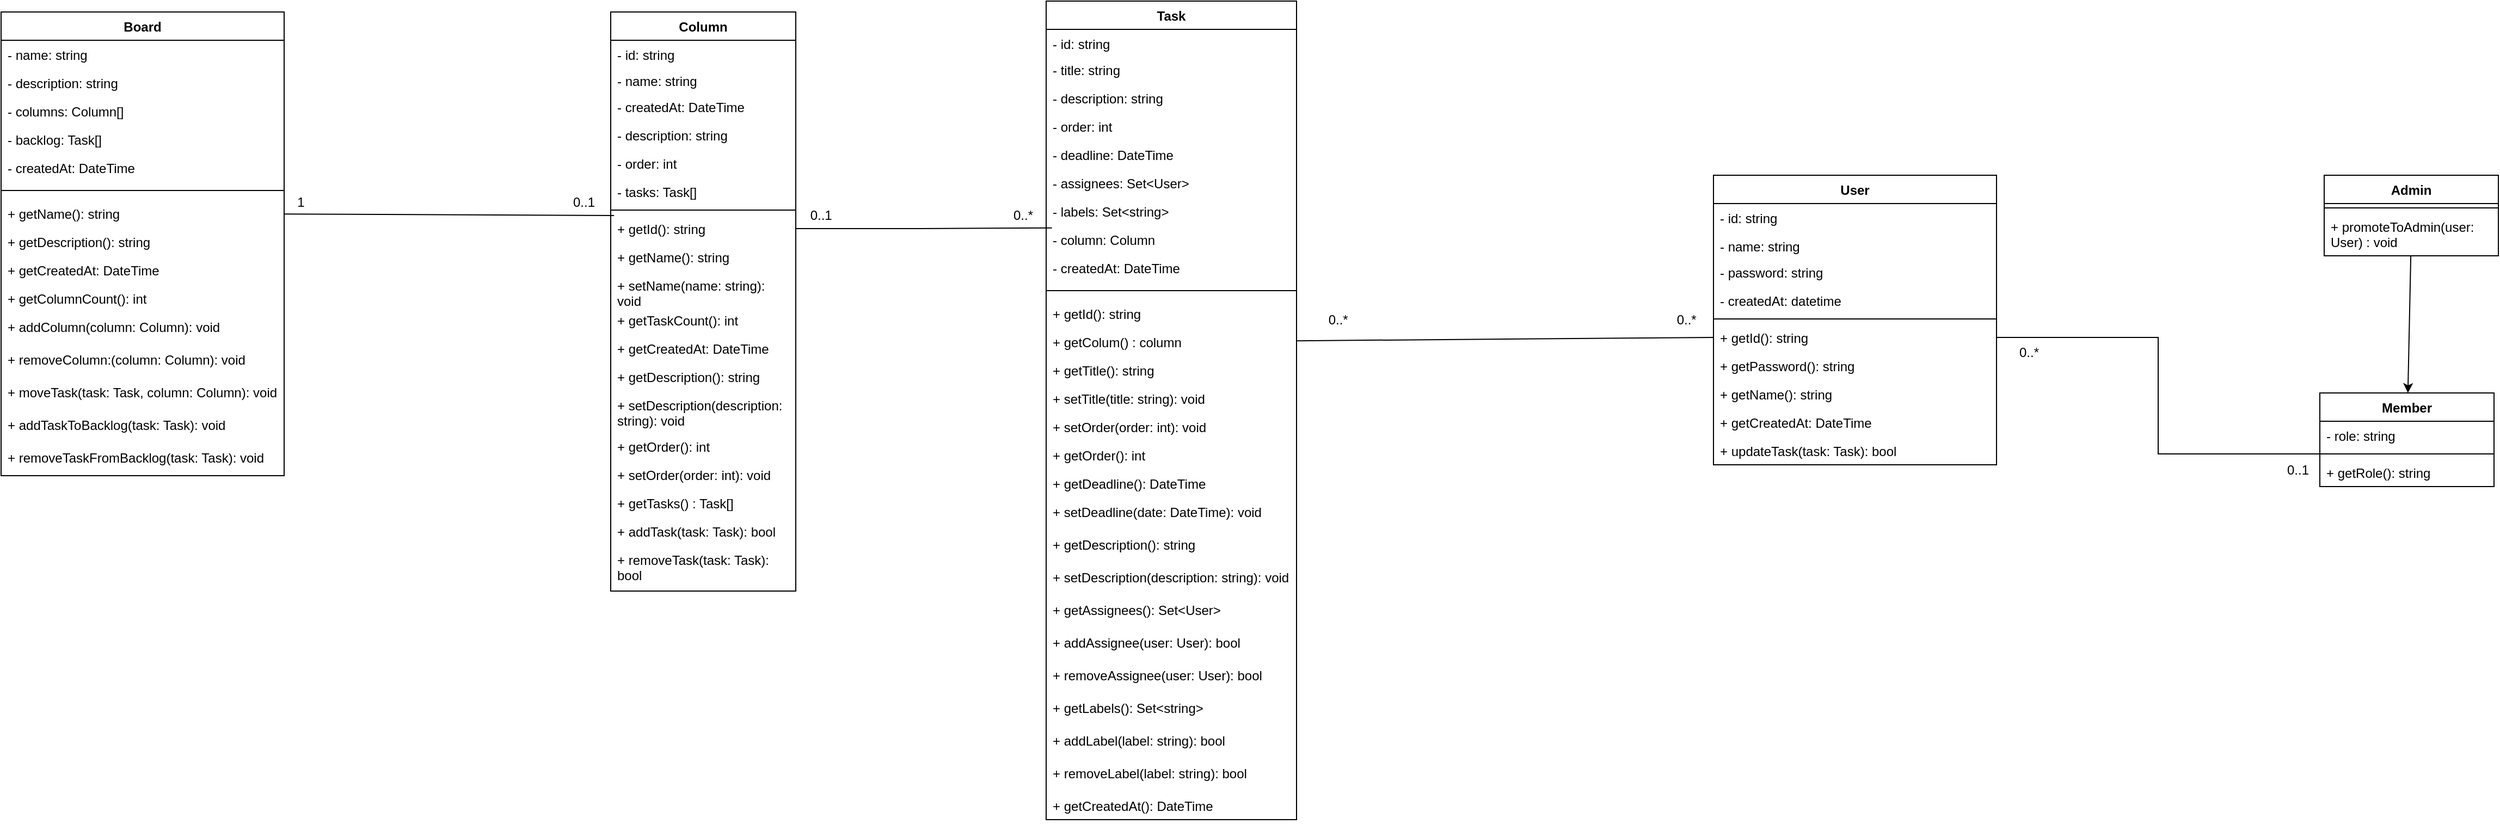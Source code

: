 <?xml version="1.0" encoding="UTF-8"?>
<mxfile version="21.4.0" type="github">
  <diagram id="C5RBs43oDa-KdzZeNtuy" name="Page-1">
    <mxGraphModel dx="2390" dy="1333" grid="1" gridSize="10" guides="1" tooltips="1" connect="1" arrows="1" fold="1" page="1" pageScale="1" pageWidth="827" pageHeight="1169" math="0" shadow="0">
      <root>
        <mxCell id="WIyWlLk6GJQsqaUBKTNV-0" />
        <mxCell id="WIyWlLk6GJQsqaUBKTNV-1" parent="WIyWlLk6GJQsqaUBKTNV-0" />
        <mxCell id="jgywaqWGdooG0wKe2JFm-6" value="Column" style="swimlane;fontStyle=1;align=center;verticalAlign=top;childLayout=stackLayout;horizontal=1;startSize=26;horizontalStack=0;resizeParent=1;resizeParentMax=0;resizeLast=0;collapsible=1;marginBottom=0;whiteSpace=wrap;html=1;" parent="WIyWlLk6GJQsqaUBKTNV-1" vertex="1">
          <mxGeometry x="570" y="20" width="170" height="532" as="geometry" />
        </mxCell>
        <mxCell id="FXQ1gA_LXRRcltiw2oTT-113" value="- id: string" style="text;strokeColor=none;fillColor=none;align=left;verticalAlign=top;spacingLeft=4;spacingRight=4;overflow=hidden;rotatable=0;points=[[0,0.5],[1,0.5]];portConstraint=eastwest;whiteSpace=wrap;html=1;" parent="jgywaqWGdooG0wKe2JFm-6" vertex="1">
          <mxGeometry y="26" width="170" height="24" as="geometry" />
        </mxCell>
        <mxCell id="jgywaqWGdooG0wKe2JFm-7" value="- name: string&lt;br&gt;" style="text;strokeColor=none;fillColor=none;align=left;verticalAlign=top;spacingLeft=4;spacingRight=4;overflow=hidden;rotatable=0;points=[[0,0.5],[1,0.5]];portConstraint=eastwest;whiteSpace=wrap;html=1;" parent="jgywaqWGdooG0wKe2JFm-6" vertex="1">
          <mxGeometry y="50" width="170" height="24" as="geometry" />
        </mxCell>
        <mxCell id="jgywaqWGdooG0wKe2JFm-11" value="- createdAt: DateTime" style="text;strokeColor=none;fillColor=none;align=left;verticalAlign=top;spacingLeft=4;spacingRight=4;overflow=hidden;rotatable=0;points=[[0,0.5],[1,0.5]];portConstraint=eastwest;whiteSpace=wrap;html=1;" parent="jgywaqWGdooG0wKe2JFm-6" vertex="1">
          <mxGeometry y="74" width="170" height="26" as="geometry" />
        </mxCell>
        <mxCell id="jgywaqWGdooG0wKe2JFm-10" value="- description: string" style="text;strokeColor=none;fillColor=none;align=left;verticalAlign=top;spacingLeft=4;spacingRight=4;overflow=hidden;rotatable=0;points=[[0,0.5],[1,0.5]];portConstraint=eastwest;whiteSpace=wrap;html=1;" parent="jgywaqWGdooG0wKe2JFm-6" vertex="1">
          <mxGeometry y="100" width="170" height="26" as="geometry" />
        </mxCell>
        <mxCell id="jgywaqWGdooG0wKe2JFm-12" value="- order: int" style="text;strokeColor=none;fillColor=none;align=left;verticalAlign=top;spacingLeft=4;spacingRight=4;overflow=hidden;rotatable=0;points=[[0,0.5],[1,0.5]];portConstraint=eastwest;whiteSpace=wrap;html=1;" parent="jgywaqWGdooG0wKe2JFm-6" vertex="1">
          <mxGeometry y="126" width="170" height="26" as="geometry" />
        </mxCell>
        <mxCell id="FXQ1gA_LXRRcltiw2oTT-29" value="- tasks: Task[]" style="text;strokeColor=none;fillColor=none;align=left;verticalAlign=top;spacingLeft=4;spacingRight=4;overflow=hidden;rotatable=0;points=[[0,0.5],[1,0.5]];portConstraint=eastwest;whiteSpace=wrap;html=1;" parent="jgywaqWGdooG0wKe2JFm-6" vertex="1">
          <mxGeometry y="152" width="170" height="26" as="geometry" />
        </mxCell>
        <mxCell id="jgywaqWGdooG0wKe2JFm-8" value="" style="line;strokeWidth=1;fillColor=none;align=left;verticalAlign=middle;spacingTop=-1;spacingLeft=3;spacingRight=3;rotatable=0;labelPosition=right;points=[];portConstraint=eastwest;strokeColor=inherit;" parent="jgywaqWGdooG0wKe2JFm-6" vertex="1">
          <mxGeometry y="178" width="170" height="8" as="geometry" />
        </mxCell>
        <mxCell id="FXQ1gA_LXRRcltiw2oTT-114" value="+ getId(): string" style="text;strokeColor=none;fillColor=none;align=left;verticalAlign=top;spacingLeft=4;spacingRight=4;overflow=hidden;rotatable=0;points=[[0,0.5],[1,0.5]];portConstraint=eastwest;whiteSpace=wrap;html=1;" parent="jgywaqWGdooG0wKe2JFm-6" vertex="1">
          <mxGeometry y="186" width="170" height="26" as="geometry" />
        </mxCell>
        <mxCell id="FXQ1gA_LXRRcltiw2oTT-40" value="+ getName(): string" style="text;strokeColor=none;fillColor=none;align=left;verticalAlign=top;spacingLeft=4;spacingRight=4;overflow=hidden;rotatable=0;points=[[0,0.5],[1,0.5]];portConstraint=eastwest;whiteSpace=wrap;html=1;" parent="jgywaqWGdooG0wKe2JFm-6" vertex="1">
          <mxGeometry y="212" width="170" height="26" as="geometry" />
        </mxCell>
        <mxCell id="FXQ1gA_LXRRcltiw2oTT-101" value="+ setName(name: string): void" style="text;strokeColor=none;fillColor=none;align=left;verticalAlign=top;spacingLeft=4;spacingRight=4;overflow=hidden;rotatable=0;points=[[0,0.5],[1,0.5]];portConstraint=eastwest;whiteSpace=wrap;html=1;" parent="jgywaqWGdooG0wKe2JFm-6" vertex="1">
          <mxGeometry y="238" width="170" height="32" as="geometry" />
        </mxCell>
        <mxCell id="FXQ1gA_LXRRcltiw2oTT-110" value="+ getTaskCount(): int" style="text;strokeColor=none;fillColor=none;align=left;verticalAlign=top;spacingLeft=4;spacingRight=4;overflow=hidden;rotatable=0;points=[[0,0.5],[1,0.5]];portConstraint=eastwest;whiteSpace=wrap;html=1;" parent="jgywaqWGdooG0wKe2JFm-6" vertex="1">
          <mxGeometry y="270" width="170" height="26" as="geometry" />
        </mxCell>
        <mxCell id="FXQ1gA_LXRRcltiw2oTT-42" value="+ getCreatedAt: DateTime&lt;br&gt;" style="text;strokeColor=none;fillColor=none;align=left;verticalAlign=top;spacingLeft=4;spacingRight=4;overflow=hidden;rotatable=0;points=[[0,0.5],[1,0.5]];portConstraint=eastwest;whiteSpace=wrap;html=1;" parent="jgywaqWGdooG0wKe2JFm-6" vertex="1">
          <mxGeometry y="296" width="170" height="26" as="geometry" />
        </mxCell>
        <mxCell id="FXQ1gA_LXRRcltiw2oTT-41" value="+ getDescription(): string" style="text;strokeColor=none;fillColor=none;align=left;verticalAlign=top;spacingLeft=4;spacingRight=4;overflow=hidden;rotatable=0;points=[[0,0.5],[1,0.5]];portConstraint=eastwest;whiteSpace=wrap;html=1;" parent="jgywaqWGdooG0wKe2JFm-6" vertex="1">
          <mxGeometry y="322" width="170" height="26" as="geometry" />
        </mxCell>
        <mxCell id="FXQ1gA_LXRRcltiw2oTT-102" value="+ setDescription(description: string): void" style="text;strokeColor=none;fillColor=none;align=left;verticalAlign=top;spacingLeft=4;spacingRight=4;overflow=hidden;rotatable=0;points=[[0,0.5],[1,0.5]];portConstraint=eastwest;whiteSpace=wrap;html=1;" parent="jgywaqWGdooG0wKe2JFm-6" vertex="1">
          <mxGeometry y="348" width="170" height="38" as="geometry" />
        </mxCell>
        <mxCell id="FXQ1gA_LXRRcltiw2oTT-43" value="+ getOrder(): int" style="text;strokeColor=none;fillColor=none;align=left;verticalAlign=top;spacingLeft=4;spacingRight=4;overflow=hidden;rotatable=0;points=[[0,0.5],[1,0.5]];portConstraint=eastwest;whiteSpace=wrap;html=1;" parent="jgywaqWGdooG0wKe2JFm-6" vertex="1">
          <mxGeometry y="386" width="170" height="26" as="geometry" />
        </mxCell>
        <mxCell id="FXQ1gA_LXRRcltiw2oTT-103" value="+ setOrder(order: int): void" style="text;strokeColor=none;fillColor=none;align=left;verticalAlign=top;spacingLeft=4;spacingRight=4;overflow=hidden;rotatable=0;points=[[0,0.5],[1,0.5]];portConstraint=eastwest;whiteSpace=wrap;html=1;" parent="jgywaqWGdooG0wKe2JFm-6" vertex="1">
          <mxGeometry y="412" width="170" height="26" as="geometry" />
        </mxCell>
        <mxCell id="FXQ1gA_LXRRcltiw2oTT-45" value="+ getTasks() : Task[]" style="text;strokeColor=none;fillColor=none;align=left;verticalAlign=top;spacingLeft=4;spacingRight=4;overflow=hidden;rotatable=0;points=[[0,0.5],[1,0.5]];portConstraint=eastwest;whiteSpace=wrap;html=1;" parent="jgywaqWGdooG0wKe2JFm-6" vertex="1">
          <mxGeometry y="438" width="170" height="26" as="geometry" />
        </mxCell>
        <mxCell id="jgywaqWGdooG0wKe2JFm-9" value="+ addTask(task: Task): bool" style="text;strokeColor=none;fillColor=none;align=left;verticalAlign=top;spacingLeft=4;spacingRight=4;overflow=hidden;rotatable=0;points=[[0,0.5],[1,0.5]];portConstraint=eastwest;whiteSpace=wrap;html=1;" parent="jgywaqWGdooG0wKe2JFm-6" vertex="1">
          <mxGeometry y="464" width="170" height="26" as="geometry" />
        </mxCell>
        <mxCell id="FXQ1gA_LXRRcltiw2oTT-44" value="+ removeTask(task: Task): bool" style="text;strokeColor=none;fillColor=none;align=left;verticalAlign=top;spacingLeft=4;spacingRight=4;overflow=hidden;rotatable=0;points=[[0,0.5],[1,0.5]];portConstraint=eastwest;whiteSpace=wrap;html=1;" parent="jgywaqWGdooG0wKe2JFm-6" vertex="1">
          <mxGeometry y="490" width="170" height="42" as="geometry" />
        </mxCell>
        <mxCell id="jgywaqWGdooG0wKe2JFm-14" value="Task" style="swimlane;fontStyle=1;align=center;verticalAlign=top;childLayout=stackLayout;horizontal=1;startSize=26;horizontalStack=0;resizeParent=1;resizeParentMax=0;resizeLast=0;collapsible=1;marginBottom=0;whiteSpace=wrap;html=1;" parent="WIyWlLk6GJQsqaUBKTNV-1" vertex="1">
          <mxGeometry x="970" y="10" width="230" height="752" as="geometry" />
        </mxCell>
        <mxCell id="jgywaqWGdooG0wKe2JFm-15" value="- id: string" style="text;strokeColor=none;fillColor=none;align=left;verticalAlign=top;spacingLeft=4;spacingRight=4;overflow=hidden;rotatable=0;points=[[0,0.5],[1,0.5]];portConstraint=eastwest;whiteSpace=wrap;html=1;" parent="jgywaqWGdooG0wKe2JFm-14" vertex="1">
          <mxGeometry y="26" width="230" height="24" as="geometry" />
        </mxCell>
        <mxCell id="jgywaqWGdooG0wKe2JFm-17" value="- title: string" style="text;strokeColor=none;fillColor=none;align=left;verticalAlign=top;spacingLeft=4;spacingRight=4;overflow=hidden;rotatable=0;points=[[0,0.5],[1,0.5]];portConstraint=eastwest;whiteSpace=wrap;html=1;" parent="jgywaqWGdooG0wKe2JFm-14" vertex="1">
          <mxGeometry y="50" width="230" height="26" as="geometry" />
        </mxCell>
        <mxCell id="jgywaqWGdooG0wKe2JFm-16" value="- description: string" style="text;strokeColor=none;fillColor=none;align=left;verticalAlign=top;spacingLeft=4;spacingRight=4;overflow=hidden;rotatable=0;points=[[0,0.5],[1,0.5]];portConstraint=eastwest;whiteSpace=wrap;html=1;" parent="jgywaqWGdooG0wKe2JFm-14" vertex="1">
          <mxGeometry y="76" width="230" height="26" as="geometry" />
        </mxCell>
        <mxCell id="FXQ1gA_LXRRcltiw2oTT-108" value="- order: int" style="text;strokeColor=none;fillColor=none;align=left;verticalAlign=top;spacingLeft=4;spacingRight=4;overflow=hidden;rotatable=0;points=[[0,0.5],[1,0.5]];portConstraint=eastwest;whiteSpace=wrap;html=1;" parent="jgywaqWGdooG0wKe2JFm-14" vertex="1">
          <mxGeometry y="102" width="230" height="26" as="geometry" />
        </mxCell>
        <mxCell id="jgywaqWGdooG0wKe2JFm-21" value="- deadline: DateTime" style="text;strokeColor=none;fillColor=none;align=left;verticalAlign=top;spacingLeft=4;spacingRight=4;overflow=hidden;rotatable=0;points=[[0,0.5],[1,0.5]];portConstraint=eastwest;whiteSpace=wrap;html=1;" parent="jgywaqWGdooG0wKe2JFm-14" vertex="1">
          <mxGeometry y="128" width="230" height="26" as="geometry" />
        </mxCell>
        <mxCell id="jgywaqWGdooG0wKe2JFm-60" value="- assignees: Set&amp;lt;User&amp;gt;" style="text;strokeColor=none;fillColor=none;align=left;verticalAlign=top;spacingLeft=4;spacingRight=4;overflow=hidden;rotatable=0;points=[[0,0.5],[1,0.5]];portConstraint=eastwest;whiteSpace=wrap;html=1;" parent="jgywaqWGdooG0wKe2JFm-14" vertex="1">
          <mxGeometry y="154" width="230" height="26" as="geometry" />
        </mxCell>
        <mxCell id="jgywaqWGdooG0wKe2JFm-66" value="- labels: Set&amp;lt;string&amp;gt;" style="text;strokeColor=none;fillColor=none;align=left;verticalAlign=top;spacingLeft=4;spacingRight=4;overflow=hidden;rotatable=0;points=[[0,0.5],[1,0.5]];portConstraint=eastwest;whiteSpace=wrap;html=1;" parent="jgywaqWGdooG0wKe2JFm-14" vertex="1">
          <mxGeometry y="180" width="230" height="26" as="geometry" />
        </mxCell>
        <mxCell id="FXQ1gA_LXRRcltiw2oTT-104" value="- column: Column" style="text;strokeColor=none;fillColor=none;align=left;verticalAlign=top;spacingLeft=4;spacingRight=4;overflow=hidden;rotatable=0;points=[[0,0.5],[1,0.5]];portConstraint=eastwest;whiteSpace=wrap;html=1;" parent="jgywaqWGdooG0wKe2JFm-14" vertex="1">
          <mxGeometry y="206" width="230" height="26" as="geometry" />
        </mxCell>
        <mxCell id="FXQ1gA_LXRRcltiw2oTT-63" value="- createdAt: DateTime" style="text;strokeColor=none;fillColor=none;align=left;verticalAlign=top;spacingLeft=4;spacingRight=4;overflow=hidden;rotatable=0;points=[[0,0.5],[1,0.5]];portConstraint=eastwest;whiteSpace=wrap;html=1;" parent="jgywaqWGdooG0wKe2JFm-14" vertex="1">
          <mxGeometry y="232" width="230" height="26" as="geometry" />
        </mxCell>
        <mxCell id="jgywaqWGdooG0wKe2JFm-19" value="" style="line;strokeWidth=1;fillColor=none;align=left;verticalAlign=middle;spacingTop=-1;spacingLeft=3;spacingRight=3;rotatable=0;labelPosition=right;points=[];portConstraint=eastwest;strokeColor=inherit;" parent="jgywaqWGdooG0wKe2JFm-14" vertex="1">
          <mxGeometry y="258" width="230" height="16" as="geometry" />
        </mxCell>
        <mxCell id="FXQ1gA_LXRRcltiw2oTT-50" value="+ getId(): string" style="text;strokeColor=none;fillColor=none;align=left;verticalAlign=top;spacingLeft=4;spacingRight=4;overflow=hidden;rotatable=0;points=[[0,0.5],[1,0.5]];portConstraint=eastwest;whiteSpace=wrap;html=1;" parent="jgywaqWGdooG0wKe2JFm-14" vertex="1">
          <mxGeometry y="274" width="230" height="26" as="geometry" />
        </mxCell>
        <mxCell id="FXQ1gA_LXRRcltiw2oTT-105" value="+ getColum() : column" style="text;strokeColor=none;fillColor=none;align=left;verticalAlign=top;spacingLeft=4;spacingRight=4;overflow=hidden;rotatable=0;points=[[0,0.5],[1,0.5]];portConstraint=eastwest;whiteSpace=wrap;html=1;" parent="jgywaqWGdooG0wKe2JFm-14" vertex="1">
          <mxGeometry y="300" width="230" height="26" as="geometry" />
        </mxCell>
        <mxCell id="FXQ1gA_LXRRcltiw2oTT-51" value="+ getTitle(): string" style="text;strokeColor=none;fillColor=none;align=left;verticalAlign=top;spacingLeft=4;spacingRight=4;overflow=hidden;rotatable=0;points=[[0,0.5],[1,0.5]];portConstraint=eastwest;whiteSpace=wrap;html=1;" parent="jgywaqWGdooG0wKe2JFm-14" vertex="1">
          <mxGeometry y="326" width="230" height="26" as="geometry" />
        </mxCell>
        <mxCell id="FXQ1gA_LXRRcltiw2oTT-56" value="+ setTitle(title: string): void" style="text;strokeColor=none;fillColor=none;align=left;verticalAlign=top;spacingLeft=4;spacingRight=4;overflow=hidden;rotatable=0;points=[[0,0.5],[1,0.5]];portConstraint=eastwest;whiteSpace=wrap;html=1;" parent="jgywaqWGdooG0wKe2JFm-14" vertex="1">
          <mxGeometry y="352" width="230" height="26" as="geometry" />
        </mxCell>
        <mxCell id="FXQ1gA_LXRRcltiw2oTT-107" value="+ setOrder(order: int): void" style="text;strokeColor=none;fillColor=none;align=left;verticalAlign=top;spacingLeft=4;spacingRight=4;overflow=hidden;rotatable=0;points=[[0,0.5],[1,0.5]];portConstraint=eastwest;whiteSpace=wrap;html=1;" parent="jgywaqWGdooG0wKe2JFm-14" vertex="1">
          <mxGeometry y="378" width="230" height="26" as="geometry" />
        </mxCell>
        <mxCell id="FXQ1gA_LXRRcltiw2oTT-106" value="+ getOrder(): int" style="text;strokeColor=none;fillColor=none;align=left;verticalAlign=top;spacingLeft=4;spacingRight=4;overflow=hidden;rotatable=0;points=[[0,0.5],[1,0.5]];portConstraint=eastwest;whiteSpace=wrap;html=1;" parent="jgywaqWGdooG0wKe2JFm-14" vertex="1">
          <mxGeometry y="404" width="230" height="26" as="geometry" />
        </mxCell>
        <mxCell id="FXQ1gA_LXRRcltiw2oTT-53" value="+ getDeadline(): DateTime" style="text;strokeColor=none;fillColor=none;align=left;verticalAlign=top;spacingLeft=4;spacingRight=4;overflow=hidden;rotatable=0;points=[[0,0.5],[1,0.5]];portConstraint=eastwest;whiteSpace=wrap;html=1;" parent="jgywaqWGdooG0wKe2JFm-14" vertex="1">
          <mxGeometry y="430" width="230" height="26" as="geometry" />
        </mxCell>
        <mxCell id="FXQ1gA_LXRRcltiw2oTT-57" value="+ setDeadline(date: DateTime): void" style="text;strokeColor=none;fillColor=none;align=left;verticalAlign=top;spacingLeft=4;spacingRight=4;overflow=hidden;rotatable=0;points=[[0,0.5],[1,0.5]];portConstraint=eastwest;whiteSpace=wrap;html=1;" parent="jgywaqWGdooG0wKe2JFm-14" vertex="1">
          <mxGeometry y="456" width="230" height="30" as="geometry" />
        </mxCell>
        <mxCell id="FXQ1gA_LXRRcltiw2oTT-52" value="+ getDescription(): string" style="text;strokeColor=none;fillColor=none;align=left;verticalAlign=top;spacingLeft=4;spacingRight=4;overflow=hidden;rotatable=0;points=[[0,0.5],[1,0.5]];portConstraint=eastwest;whiteSpace=wrap;html=1;" parent="jgywaqWGdooG0wKe2JFm-14" vertex="1">
          <mxGeometry y="486" width="230" height="30" as="geometry" />
        </mxCell>
        <mxCell id="FXQ1gA_LXRRcltiw2oTT-58" value="+ setDescription(description: string): void" style="text;strokeColor=none;fillColor=none;align=left;verticalAlign=top;spacingLeft=4;spacingRight=4;overflow=hidden;rotatable=0;points=[[0,0.5],[1,0.5]];portConstraint=eastwest;whiteSpace=wrap;html=1;" parent="jgywaqWGdooG0wKe2JFm-14" vertex="1">
          <mxGeometry y="516" width="230" height="30" as="geometry" />
        </mxCell>
        <mxCell id="FXQ1gA_LXRRcltiw2oTT-54" value="+ getAssignees(): Set&amp;lt;User&amp;gt;" style="text;strokeColor=none;fillColor=none;align=left;verticalAlign=top;spacingLeft=4;spacingRight=4;overflow=hidden;rotatable=0;points=[[0,0.5],[1,0.5]];portConstraint=eastwest;whiteSpace=wrap;html=1;" parent="jgywaqWGdooG0wKe2JFm-14" vertex="1">
          <mxGeometry y="546" width="230" height="30" as="geometry" />
        </mxCell>
        <mxCell id="FXQ1gA_LXRRcltiw2oTT-60" value="+ addAssignee(user: User): bool" style="text;strokeColor=none;fillColor=none;align=left;verticalAlign=top;spacingLeft=4;spacingRight=4;overflow=hidden;rotatable=0;points=[[0,0.5],[1,0.5]];portConstraint=eastwest;whiteSpace=wrap;html=1;" parent="jgywaqWGdooG0wKe2JFm-14" vertex="1">
          <mxGeometry y="576" width="230" height="30" as="geometry" />
        </mxCell>
        <mxCell id="FXQ1gA_LXRRcltiw2oTT-59" value="+ removeAssignee(user: User): bool" style="text;strokeColor=none;fillColor=none;align=left;verticalAlign=top;spacingLeft=4;spacingRight=4;overflow=hidden;rotatable=0;points=[[0,0.5],[1,0.5]];portConstraint=eastwest;whiteSpace=wrap;html=1;" parent="jgywaqWGdooG0wKe2JFm-14" vertex="1">
          <mxGeometry y="606" width="230" height="30" as="geometry" />
        </mxCell>
        <mxCell id="FXQ1gA_LXRRcltiw2oTT-61" value="+ getLabels(): Set&amp;lt;string&amp;gt;" style="text;strokeColor=none;fillColor=none;align=left;verticalAlign=top;spacingLeft=4;spacingRight=4;overflow=hidden;rotatable=0;points=[[0,0.5],[1,0.5]];portConstraint=eastwest;whiteSpace=wrap;html=1;" parent="jgywaqWGdooG0wKe2JFm-14" vertex="1">
          <mxGeometry y="636" width="230" height="30" as="geometry" />
        </mxCell>
        <mxCell id="FXQ1gA_LXRRcltiw2oTT-55" value="+ addLabel(label: string): bool" style="text;strokeColor=none;fillColor=none;align=left;verticalAlign=top;spacingLeft=4;spacingRight=4;overflow=hidden;rotatable=0;points=[[0,0.5],[1,0.5]];portConstraint=eastwest;whiteSpace=wrap;html=1;" parent="jgywaqWGdooG0wKe2JFm-14" vertex="1">
          <mxGeometry y="666" width="230" height="30" as="geometry" />
        </mxCell>
        <mxCell id="FXQ1gA_LXRRcltiw2oTT-62" value="+ removeLabel(label: string): bool" style="text;strokeColor=none;fillColor=none;align=left;verticalAlign=top;spacingLeft=4;spacingRight=4;overflow=hidden;rotatable=0;points=[[0,0.5],[1,0.5]];portConstraint=eastwest;whiteSpace=wrap;html=1;" parent="jgywaqWGdooG0wKe2JFm-14" vertex="1">
          <mxGeometry y="696" width="230" height="30" as="geometry" />
        </mxCell>
        <mxCell id="FXQ1gA_LXRRcltiw2oTT-64" value="+ getCreatedAt(): DateTime" style="text;strokeColor=none;fillColor=none;align=left;verticalAlign=top;spacingLeft=4;spacingRight=4;overflow=hidden;rotatable=0;points=[[0,0.5],[1,0.5]];portConstraint=eastwest;whiteSpace=wrap;html=1;" parent="jgywaqWGdooG0wKe2JFm-14" vertex="1">
          <mxGeometry y="726" width="230" height="26" as="geometry" />
        </mxCell>
        <object label="Board" id="jgywaqWGdooG0wKe2JFm-23">
          <mxCell style="swimlane;fontStyle=1;align=center;verticalAlign=top;childLayout=stackLayout;horizontal=1;startSize=26;horizontalStack=0;resizeParent=1;resizeParentMax=0;resizeLast=0;collapsible=1;marginBottom=0;whiteSpace=wrap;html=1;" parent="WIyWlLk6GJQsqaUBKTNV-1" vertex="1">
            <mxGeometry x="10" y="20" width="260" height="426" as="geometry" />
          </mxCell>
        </object>
        <mxCell id="FXQ1gA_LXRRcltiw2oTT-38" value="- name: string" style="text;strokeColor=none;fillColor=none;align=left;verticalAlign=top;spacingLeft=4;spacingRight=4;overflow=hidden;rotatable=0;points=[[0,0.5],[1,0.5]];portConstraint=eastwest;whiteSpace=wrap;html=1;" parent="jgywaqWGdooG0wKe2JFm-23" vertex="1">
          <mxGeometry y="26" width="260" height="26" as="geometry" />
        </mxCell>
        <mxCell id="jgywaqWGdooG0wKe2JFm-26" value="-&amp;nbsp;description: string" style="text;strokeColor=none;fillColor=none;align=left;verticalAlign=top;spacingLeft=4;spacingRight=4;overflow=hidden;rotatable=0;points=[[0,0.5],[1,0.5]];portConstraint=eastwest;whiteSpace=wrap;html=1;" parent="jgywaqWGdooG0wKe2JFm-23" vertex="1">
          <mxGeometry y="52" width="260" height="26" as="geometry" />
        </mxCell>
        <mxCell id="FXQ1gA_LXRRcltiw2oTT-13" value="- columns: Column[]" style="text;strokeColor=none;fillColor=none;align=left;verticalAlign=top;spacingLeft=4;spacingRight=4;overflow=hidden;rotatable=0;points=[[0,0.5],[1,0.5]];portConstraint=eastwest;whiteSpace=wrap;html=1;" parent="jgywaqWGdooG0wKe2JFm-23" vertex="1">
          <mxGeometry y="78" width="260" height="26" as="geometry" />
        </mxCell>
        <mxCell id="FXQ1gA_LXRRcltiw2oTT-19" value="- backlog: Task[]" style="text;strokeColor=none;fillColor=none;align=left;verticalAlign=top;spacingLeft=4;spacingRight=4;overflow=hidden;rotatable=0;points=[[0,0.5],[1,0.5]];portConstraint=eastwest;whiteSpace=wrap;html=1;" parent="jgywaqWGdooG0wKe2JFm-23" vertex="1">
          <mxGeometry y="104" width="260" height="26" as="geometry" />
        </mxCell>
        <mxCell id="jgywaqWGdooG0wKe2JFm-25" value="- createdAt: DateTime" style="text;strokeColor=none;fillColor=none;align=left;verticalAlign=top;spacingLeft=4;spacingRight=4;overflow=hidden;rotatable=0;points=[[0,0.5],[1,0.5]];portConstraint=eastwest;whiteSpace=wrap;html=1;" parent="jgywaqWGdooG0wKe2JFm-23" vertex="1">
          <mxGeometry y="130" width="260" height="26" as="geometry" />
        </mxCell>
        <mxCell id="jgywaqWGdooG0wKe2JFm-28" value="" style="line;strokeWidth=1;fillColor=none;align=left;verticalAlign=middle;spacingTop=-1;spacingLeft=3;spacingRight=3;rotatable=0;labelPosition=right;points=[];portConstraint=eastwest;strokeColor=inherit;" parent="jgywaqWGdooG0wKe2JFm-23" vertex="1">
          <mxGeometry y="156" width="260" height="16" as="geometry" />
        </mxCell>
        <mxCell id="FXQ1gA_LXRRcltiw2oTT-34" value="+ getName(): string" style="text;strokeColor=none;fillColor=none;align=left;verticalAlign=top;spacingLeft=4;spacingRight=4;overflow=hidden;rotatable=0;points=[[0,0.5],[1,0.5]];portConstraint=eastwest;whiteSpace=wrap;html=1;" parent="jgywaqWGdooG0wKe2JFm-23" vertex="1">
          <mxGeometry y="172" width="260" height="26" as="geometry" />
        </mxCell>
        <mxCell id="FXQ1gA_LXRRcltiw2oTT-36" value="+ getDescription(): string" style="text;strokeColor=none;fillColor=none;align=left;verticalAlign=top;spacingLeft=4;spacingRight=4;overflow=hidden;rotatable=0;points=[[0,0.5],[1,0.5]];portConstraint=eastwest;whiteSpace=wrap;html=1;" parent="jgywaqWGdooG0wKe2JFm-23" vertex="1">
          <mxGeometry y="198" width="260" height="26" as="geometry" />
        </mxCell>
        <mxCell id="FXQ1gA_LXRRcltiw2oTT-39" value="+ getCreatedAt: DateTime&lt;br&gt;" style="text;strokeColor=none;fillColor=none;align=left;verticalAlign=top;spacingLeft=4;spacingRight=4;overflow=hidden;rotatable=0;points=[[0,0.5],[1,0.5]];portConstraint=eastwest;whiteSpace=wrap;html=1;" parent="jgywaqWGdooG0wKe2JFm-23" vertex="1">
          <mxGeometry y="224" width="260" height="26" as="geometry" />
        </mxCell>
        <mxCell id="FXQ1gA_LXRRcltiw2oTT-112" value="+ getColumnCount(): int" style="text;strokeColor=none;fillColor=none;align=left;verticalAlign=top;spacingLeft=4;spacingRight=4;overflow=hidden;rotatable=0;points=[[0,0.5],[1,0.5]];portConstraint=eastwest;whiteSpace=wrap;html=1;" parent="jgywaqWGdooG0wKe2JFm-23" vertex="1">
          <mxGeometry y="250" width="260" height="26" as="geometry" />
        </mxCell>
        <mxCell id="FXQ1gA_LXRRcltiw2oTT-21" value="+ addColumn(column: Column): void" style="text;strokeColor=none;fillColor=none;align=left;verticalAlign=top;spacingLeft=4;spacingRight=4;overflow=hidden;rotatable=0;points=[[0,0.5],[1,0.5]];portConstraint=eastwest;whiteSpace=wrap;html=1;" parent="jgywaqWGdooG0wKe2JFm-23" vertex="1">
          <mxGeometry y="276" width="260" height="30" as="geometry" />
        </mxCell>
        <mxCell id="FXQ1gA_LXRRcltiw2oTT-26" value="+ removeColumn:(column: Column): void" style="text;strokeColor=none;fillColor=none;align=left;verticalAlign=top;spacingLeft=4;spacingRight=4;overflow=hidden;rotatable=0;points=[[0,0.5],[1,0.5]];portConstraint=eastwest;whiteSpace=wrap;html=1;" parent="jgywaqWGdooG0wKe2JFm-23" vertex="1">
          <mxGeometry y="306" width="260" height="30" as="geometry" />
        </mxCell>
        <mxCell id="FXQ1gA_LXRRcltiw2oTT-27" value="+ moveTask(task: Task, column: Column): void" style="text;strokeColor=none;fillColor=none;align=left;verticalAlign=top;spacingLeft=4;spacingRight=4;overflow=hidden;rotatable=0;points=[[0,0.5],[1,0.5]];portConstraint=eastwest;whiteSpace=wrap;html=1;" parent="jgywaqWGdooG0wKe2JFm-23" vertex="1">
          <mxGeometry y="336" width="260" height="30" as="geometry" />
        </mxCell>
        <mxCell id="FXQ1gA_LXRRcltiw2oTT-28" value="+ addTaskToBacklog(task: Task): void" style="text;strokeColor=none;fillColor=none;align=left;verticalAlign=top;spacingLeft=4;spacingRight=4;overflow=hidden;rotatable=0;points=[[0,0.5],[1,0.5]];portConstraint=eastwest;whiteSpace=wrap;html=1;" parent="jgywaqWGdooG0wKe2JFm-23" vertex="1">
          <mxGeometry y="366" width="260" height="30" as="geometry" />
        </mxCell>
        <mxCell id="FXQ1gA_LXRRcltiw2oTT-30" value="+ removeTaskFromBacklog(task: Task): void" style="text;strokeColor=none;fillColor=none;align=left;verticalAlign=top;spacingLeft=4;spacingRight=4;overflow=hidden;rotatable=0;points=[[0,0.5],[1,0.5]];portConstraint=eastwest;whiteSpace=wrap;html=1;" parent="jgywaqWGdooG0wKe2JFm-23" vertex="1">
          <mxGeometry y="396" width="260" height="30" as="geometry" />
        </mxCell>
        <mxCell id="jgywaqWGdooG0wKe2JFm-30" value="User" style="swimlane;fontStyle=1;align=center;verticalAlign=top;childLayout=stackLayout;horizontal=1;startSize=26;horizontalStack=0;resizeParent=1;resizeParentMax=0;resizeLast=0;collapsible=1;marginBottom=0;whiteSpace=wrap;html=1;" parent="WIyWlLk6GJQsqaUBKTNV-1" vertex="1">
          <mxGeometry x="1583" y="170" width="260" height="266" as="geometry" />
        </mxCell>
        <mxCell id="FXQ1gA_LXRRcltiw2oTT-65" value="- id: string" style="text;strokeColor=none;fillColor=none;align=left;verticalAlign=top;spacingLeft=4;spacingRight=4;overflow=hidden;rotatable=0;points=[[0,0.5],[1,0.5]];portConstraint=eastwest;whiteSpace=wrap;html=1;" parent="jgywaqWGdooG0wKe2JFm-30" vertex="1">
          <mxGeometry y="26" width="260" height="26" as="geometry" />
        </mxCell>
        <mxCell id="jgywaqWGdooG0wKe2JFm-31" value="- name: string&lt;br&gt;" style="text;strokeColor=none;fillColor=none;align=left;verticalAlign=top;spacingLeft=4;spacingRight=4;overflow=hidden;rotatable=0;points=[[0,0.5],[1,0.5]];portConstraint=eastwest;whiteSpace=wrap;html=1;" parent="jgywaqWGdooG0wKe2JFm-30" vertex="1">
          <mxGeometry y="52" width="260" height="24" as="geometry" />
        </mxCell>
        <mxCell id="FXQ1gA_LXRRcltiw2oTT-90" value="- password: string" style="text;strokeColor=none;fillColor=none;align=left;verticalAlign=top;spacingLeft=4;spacingRight=4;overflow=hidden;rotatable=0;points=[[0,0.5],[1,0.5]];portConstraint=eastwest;whiteSpace=wrap;html=1;" parent="jgywaqWGdooG0wKe2JFm-30" vertex="1">
          <mxGeometry y="76" width="260" height="26" as="geometry" />
        </mxCell>
        <mxCell id="jgywaqWGdooG0wKe2JFm-32" value="- createdAt: datetime" style="text;strokeColor=none;fillColor=none;align=left;verticalAlign=top;spacingLeft=4;spacingRight=4;overflow=hidden;rotatable=0;points=[[0,0.5],[1,0.5]];portConstraint=eastwest;whiteSpace=wrap;html=1;" parent="jgywaqWGdooG0wKe2JFm-30" vertex="1">
          <mxGeometry y="102" width="260" height="26" as="geometry" />
        </mxCell>
        <mxCell id="jgywaqWGdooG0wKe2JFm-35" value="" style="line;strokeWidth=1;fillColor=none;align=left;verticalAlign=middle;spacingTop=-1;spacingLeft=3;spacingRight=3;rotatable=0;labelPosition=right;points=[];portConstraint=eastwest;strokeColor=inherit;" parent="jgywaqWGdooG0wKe2JFm-30" vertex="1">
          <mxGeometry y="128" width="260" height="8" as="geometry" />
        </mxCell>
        <mxCell id="FXQ1gA_LXRRcltiw2oTT-66" value="+ getId(): string" style="text;strokeColor=none;fillColor=none;align=left;verticalAlign=top;spacingLeft=4;spacingRight=4;overflow=hidden;rotatable=0;points=[[0,0.5],[1,0.5]];portConstraint=eastwest;whiteSpace=wrap;html=1;" parent="jgywaqWGdooG0wKe2JFm-30" vertex="1">
          <mxGeometry y="136" width="260" height="26" as="geometry" />
        </mxCell>
        <mxCell id="FXQ1gA_LXRRcltiw2oTT-91" value="+ getPassword(): string" style="text;strokeColor=none;fillColor=none;align=left;verticalAlign=top;spacingLeft=4;spacingRight=4;overflow=hidden;rotatable=0;points=[[0,0.5],[1,0.5]];portConstraint=eastwest;whiteSpace=wrap;html=1;" parent="jgywaqWGdooG0wKe2JFm-30" vertex="1">
          <mxGeometry y="162" width="260" height="26" as="geometry" />
        </mxCell>
        <mxCell id="FXQ1gA_LXRRcltiw2oTT-67" value="+ getName(): string" style="text;strokeColor=none;fillColor=none;align=left;verticalAlign=top;spacingLeft=4;spacingRight=4;overflow=hidden;rotatable=0;points=[[0,0.5],[1,0.5]];portConstraint=eastwest;whiteSpace=wrap;html=1;" parent="jgywaqWGdooG0wKe2JFm-30" vertex="1">
          <mxGeometry y="188" width="260" height="26" as="geometry" />
        </mxCell>
        <mxCell id="FXQ1gA_LXRRcltiw2oTT-68" value="+ getCreatedAt: DateTime&lt;br&gt;" style="text;strokeColor=none;fillColor=none;align=left;verticalAlign=top;spacingLeft=4;spacingRight=4;overflow=hidden;rotatable=0;points=[[0,0.5],[1,0.5]];portConstraint=eastwest;whiteSpace=wrap;html=1;" parent="jgywaqWGdooG0wKe2JFm-30" vertex="1">
          <mxGeometry y="214" width="260" height="26" as="geometry" />
        </mxCell>
        <mxCell id="FXQ1gA_LXRRcltiw2oTT-92" value="+ updateTask(task: Task): bool" style="text;strokeColor=none;fillColor=none;align=left;verticalAlign=top;spacingLeft=4;spacingRight=4;overflow=hidden;rotatable=0;points=[[0,0.5],[1,0.5]];portConstraint=eastwest;whiteSpace=wrap;html=1;" parent="jgywaqWGdooG0wKe2JFm-30" vertex="1">
          <mxGeometry y="240" width="260" height="26" as="geometry" />
        </mxCell>
        <mxCell id="FXQ1gA_LXRRcltiw2oTT-70" value="Member" style="swimlane;fontStyle=1;align=center;verticalAlign=top;childLayout=stackLayout;horizontal=1;startSize=26;horizontalStack=0;resizeParent=1;resizeParentMax=0;resizeLast=0;collapsible=1;marginBottom=0;whiteSpace=wrap;html=1;" parent="WIyWlLk6GJQsqaUBKTNV-1" vertex="1">
          <mxGeometry x="2140" y="370" width="160" height="86" as="geometry" />
        </mxCell>
        <mxCell id="FXQ1gA_LXRRcltiw2oTT-71" value="- role: string" style="text;strokeColor=none;fillColor=none;align=left;verticalAlign=top;spacingLeft=4;spacingRight=4;overflow=hidden;rotatable=0;points=[[0,0.5],[1,0.5]];portConstraint=eastwest;whiteSpace=wrap;html=1;" parent="FXQ1gA_LXRRcltiw2oTT-70" vertex="1">
          <mxGeometry y="26" width="160" height="26" as="geometry" />
        </mxCell>
        <mxCell id="FXQ1gA_LXRRcltiw2oTT-74" value="" style="line;strokeWidth=1;fillColor=none;align=left;verticalAlign=middle;spacingTop=-1;spacingLeft=3;spacingRight=3;rotatable=0;labelPosition=right;points=[];portConstraint=eastwest;strokeColor=inherit;" parent="FXQ1gA_LXRRcltiw2oTT-70" vertex="1">
          <mxGeometry y="52" width="160" height="8" as="geometry" />
        </mxCell>
        <mxCell id="FXQ1gA_LXRRcltiw2oTT-75" value="+ getRole(): string" style="text;strokeColor=none;fillColor=none;align=left;verticalAlign=top;spacingLeft=4;spacingRight=4;overflow=hidden;rotatable=0;points=[[0,0.5],[1,0.5]];portConstraint=eastwest;whiteSpace=wrap;html=1;" parent="FXQ1gA_LXRRcltiw2oTT-70" vertex="1">
          <mxGeometry y="60" width="160" height="26" as="geometry" />
        </mxCell>
        <mxCell id="FXQ1gA_LXRRcltiw2oTT-82" value="Admin" style="swimlane;fontStyle=1;align=center;verticalAlign=top;childLayout=stackLayout;horizontal=1;startSize=26;horizontalStack=0;resizeParent=1;resizeParentMax=0;resizeLast=0;collapsible=1;marginBottom=0;whiteSpace=wrap;html=1;" parent="WIyWlLk6GJQsqaUBKTNV-1" vertex="1">
          <mxGeometry x="2144" y="170" width="160" height="74" as="geometry" />
        </mxCell>
        <mxCell id="FXQ1gA_LXRRcltiw2oTT-86" value="" style="line;strokeWidth=1;fillColor=none;align=left;verticalAlign=middle;spacingTop=-1;spacingLeft=3;spacingRight=3;rotatable=0;labelPosition=right;points=[];portConstraint=eastwest;strokeColor=inherit;" parent="FXQ1gA_LXRRcltiw2oTT-82" vertex="1">
          <mxGeometry y="26" width="160" height="8" as="geometry" />
        </mxCell>
        <mxCell id="FXQ1gA_LXRRcltiw2oTT-115" value="+ promoteToAdmin(user: User) : void" style="text;strokeColor=none;fillColor=none;align=left;verticalAlign=top;spacingLeft=4;spacingRight=4;overflow=hidden;rotatable=0;points=[[0,0.5],[1,0.5]];portConstraint=eastwest;whiteSpace=wrap;html=1;" parent="FXQ1gA_LXRRcltiw2oTT-82" vertex="1">
          <mxGeometry y="34" width="160" height="40" as="geometry" />
        </mxCell>
        <mxCell id="1j0VtFOBzrPqYVmpjlMY-1" style="rounded=0;orthogonalLoop=1;jettySize=auto;html=1;entryX=0.018;entryY=0.038;entryDx=0;entryDy=0;entryPerimeter=0;endArrow=none;endFill=0;" edge="1" parent="WIyWlLk6GJQsqaUBKTNV-1" source="FXQ1gA_LXRRcltiw2oTT-34" target="FXQ1gA_LXRRcltiw2oTT-114">
          <mxGeometry relative="1" as="geometry" />
        </mxCell>
        <mxCell id="1j0VtFOBzrPqYVmpjlMY-2" style="rounded=0;orthogonalLoop=1;jettySize=auto;html=1;" edge="1" parent="WIyWlLk6GJQsqaUBKTNV-1" source="FXQ1gA_LXRRcltiw2oTT-115" target="FXQ1gA_LXRRcltiw2oTT-70">
          <mxGeometry relative="1" as="geometry" />
        </mxCell>
        <mxCell id="1j0VtFOBzrPqYVmpjlMY-3" style="edgeStyle=orthogonalEdgeStyle;rounded=0;orthogonalLoop=1;jettySize=auto;html=1;entryX=0.023;entryY=0.093;entryDx=0;entryDy=0;entryPerimeter=0;endArrow=none;endFill=0;" edge="1" parent="WIyWlLk6GJQsqaUBKTNV-1" source="FXQ1gA_LXRRcltiw2oTT-114" target="FXQ1gA_LXRRcltiw2oTT-104">
          <mxGeometry relative="1" as="geometry" />
        </mxCell>
        <mxCell id="1j0VtFOBzrPqYVmpjlMY-4" style="rounded=0;orthogonalLoop=1;jettySize=auto;html=1;entryX=0;entryY=0.5;entryDx=0;entryDy=0;endArrow=none;endFill=0;" edge="1" parent="WIyWlLk6GJQsqaUBKTNV-1" source="FXQ1gA_LXRRcltiw2oTT-105" target="FXQ1gA_LXRRcltiw2oTT-66">
          <mxGeometry relative="1" as="geometry" />
        </mxCell>
        <mxCell id="1j0VtFOBzrPqYVmpjlMY-5" style="edgeStyle=orthogonalEdgeStyle;rounded=0;orthogonalLoop=1;jettySize=auto;html=1;exitX=1;exitY=0.5;exitDx=0;exitDy=0;endArrow=none;endFill=0;" edge="1" parent="WIyWlLk6GJQsqaUBKTNV-1" source="FXQ1gA_LXRRcltiw2oTT-66" target="FXQ1gA_LXRRcltiw2oTT-74">
          <mxGeometry relative="1" as="geometry" />
        </mxCell>
        <mxCell id="1j0VtFOBzrPqYVmpjlMY-6" value="0..1&amp;nbsp; &amp;nbsp;&amp;nbsp;" style="text;html=1;strokeColor=none;fillColor=none;align=center;verticalAlign=middle;whiteSpace=wrap;rounded=0;" vertex="1" parent="WIyWlLk6GJQsqaUBKTNV-1">
          <mxGeometry x="740" y="192" width="60" height="30" as="geometry" />
        </mxCell>
        <mxCell id="1j0VtFOBzrPqYVmpjlMY-7" value="1" style="text;html=1;align=center;verticalAlign=middle;resizable=0;points=[];autosize=1;strokeColor=none;fillColor=none;" vertex="1" parent="WIyWlLk6GJQsqaUBKTNV-1">
          <mxGeometry x="270" y="180" width="30" height="30" as="geometry" />
        </mxCell>
        <mxCell id="1j0VtFOBzrPqYVmpjlMY-8" value="0..1" style="text;html=1;align=center;verticalAlign=middle;resizable=0;points=[];autosize=1;strokeColor=none;fillColor=none;" vertex="1" parent="WIyWlLk6GJQsqaUBKTNV-1">
          <mxGeometry x="525" y="180" width="40" height="30" as="geometry" />
        </mxCell>
        <mxCell id="1j0VtFOBzrPqYVmpjlMY-9" value="0..*" style="text;html=1;strokeColor=none;fillColor=none;align=center;verticalAlign=middle;whiteSpace=wrap;rounded=0;" vertex="1" parent="WIyWlLk6GJQsqaUBKTNV-1">
          <mxGeometry x="929" y="192" width="40" height="30" as="geometry" />
        </mxCell>
        <mxCell id="1j0VtFOBzrPqYVmpjlMY-10" value="0..*&amp;nbsp;" style="text;html=1;strokeColor=none;fillColor=none;align=center;verticalAlign=middle;whiteSpace=wrap;rounded=0;" vertex="1" parent="WIyWlLk6GJQsqaUBKTNV-1">
          <mxGeometry x="1210" y="288" width="60" height="30" as="geometry" />
        </mxCell>
        <mxCell id="1j0VtFOBzrPqYVmpjlMY-11" value="0..*&amp;nbsp;" style="text;html=1;strokeColor=none;fillColor=none;align=center;verticalAlign=middle;whiteSpace=wrap;rounded=0;" vertex="1" parent="WIyWlLk6GJQsqaUBKTNV-1">
          <mxGeometry x="1530" y="288" width="60" height="30" as="geometry" />
        </mxCell>
        <mxCell id="1j0VtFOBzrPqYVmpjlMY-12" value="0..*" style="text;html=1;strokeColor=none;fillColor=none;align=center;verticalAlign=middle;whiteSpace=wrap;rounded=0;" vertex="1" parent="WIyWlLk6GJQsqaUBKTNV-1">
          <mxGeometry x="1843" y="318" width="60" height="30" as="geometry" />
        </mxCell>
        <mxCell id="1j0VtFOBzrPqYVmpjlMY-13" value="0..1" style="text;html=1;strokeColor=none;fillColor=none;align=center;verticalAlign=middle;whiteSpace=wrap;rounded=0;" vertex="1" parent="WIyWlLk6GJQsqaUBKTNV-1">
          <mxGeometry x="2090" y="426" width="60" height="30" as="geometry" />
        </mxCell>
      </root>
    </mxGraphModel>
  </diagram>
</mxfile>
